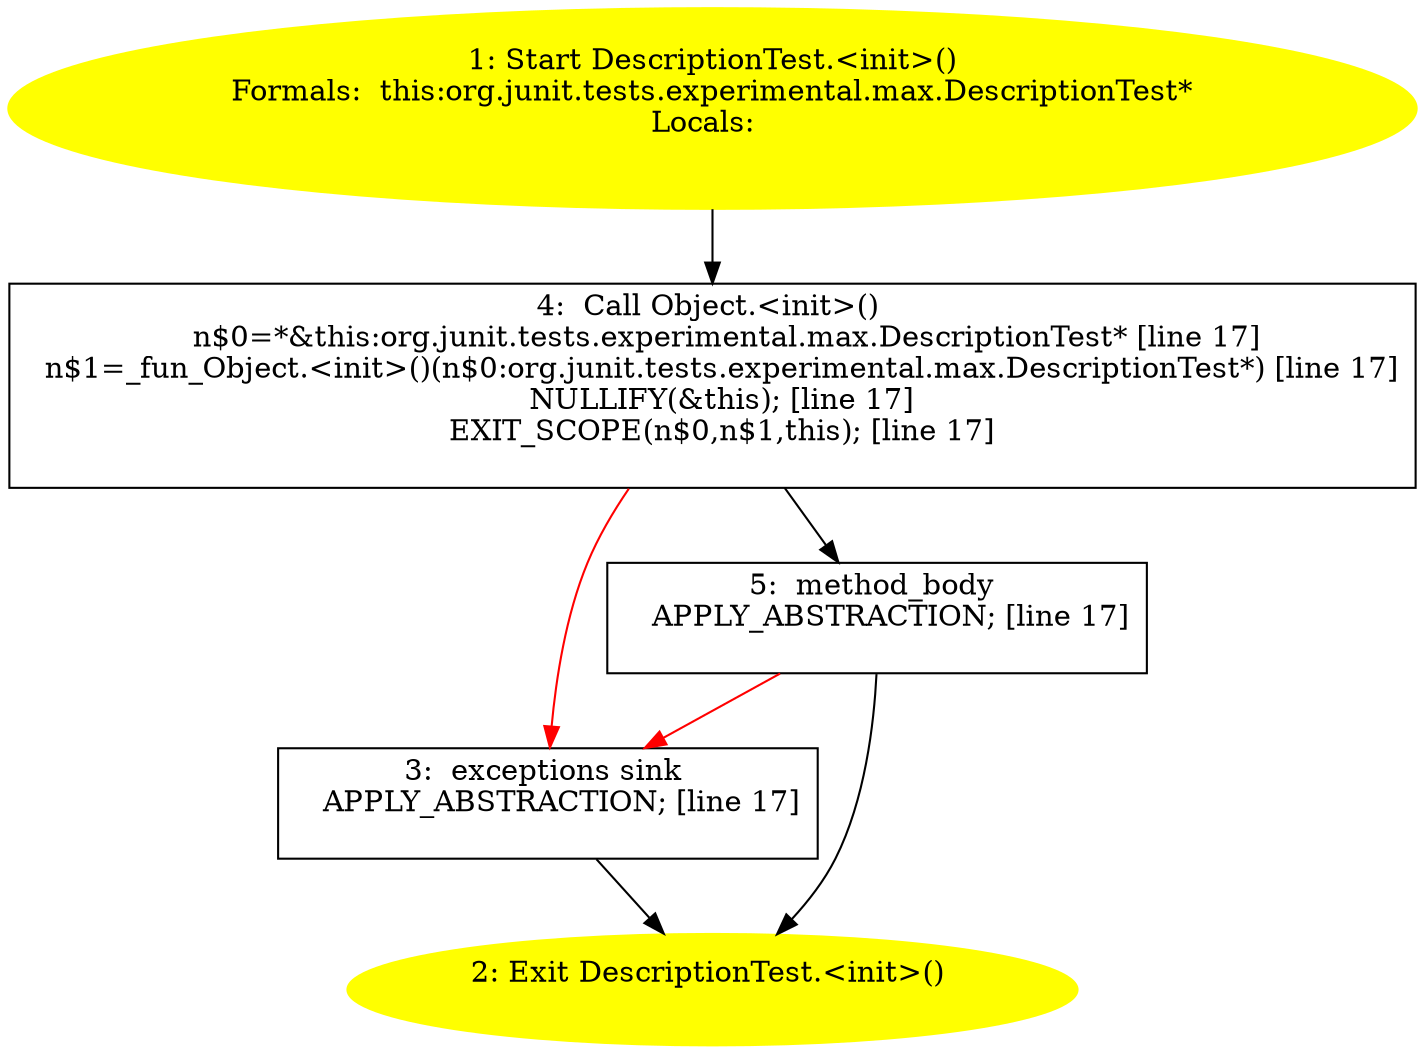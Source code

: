 /* @generated */
digraph cfg {
"org.junit.tests.experimental.max.DescriptionTest.<init>().8f37114692b71bb9a58f992138d07af4_1" [label="1: Start DescriptionTest.<init>()\nFormals:  this:org.junit.tests.experimental.max.DescriptionTest*\nLocals:  \n  " color=yellow style=filled]
	

	 "org.junit.tests.experimental.max.DescriptionTest.<init>().8f37114692b71bb9a58f992138d07af4_1" -> "org.junit.tests.experimental.max.DescriptionTest.<init>().8f37114692b71bb9a58f992138d07af4_4" ;
"org.junit.tests.experimental.max.DescriptionTest.<init>().8f37114692b71bb9a58f992138d07af4_2" [label="2: Exit DescriptionTest.<init>() \n  " color=yellow style=filled]
	

"org.junit.tests.experimental.max.DescriptionTest.<init>().8f37114692b71bb9a58f992138d07af4_3" [label="3:  exceptions sink \n   APPLY_ABSTRACTION; [line 17]\n " shape="box"]
	

	 "org.junit.tests.experimental.max.DescriptionTest.<init>().8f37114692b71bb9a58f992138d07af4_3" -> "org.junit.tests.experimental.max.DescriptionTest.<init>().8f37114692b71bb9a58f992138d07af4_2" ;
"org.junit.tests.experimental.max.DescriptionTest.<init>().8f37114692b71bb9a58f992138d07af4_4" [label="4:  Call Object.<init>() \n   n$0=*&this:org.junit.tests.experimental.max.DescriptionTest* [line 17]\n  n$1=_fun_Object.<init>()(n$0:org.junit.tests.experimental.max.DescriptionTest*) [line 17]\n  NULLIFY(&this); [line 17]\n  EXIT_SCOPE(n$0,n$1,this); [line 17]\n " shape="box"]
	

	 "org.junit.tests.experimental.max.DescriptionTest.<init>().8f37114692b71bb9a58f992138d07af4_4" -> "org.junit.tests.experimental.max.DescriptionTest.<init>().8f37114692b71bb9a58f992138d07af4_5" ;
	 "org.junit.tests.experimental.max.DescriptionTest.<init>().8f37114692b71bb9a58f992138d07af4_4" -> "org.junit.tests.experimental.max.DescriptionTest.<init>().8f37114692b71bb9a58f992138d07af4_3" [color="red" ];
"org.junit.tests.experimental.max.DescriptionTest.<init>().8f37114692b71bb9a58f992138d07af4_5" [label="5:  method_body \n   APPLY_ABSTRACTION; [line 17]\n " shape="box"]
	

	 "org.junit.tests.experimental.max.DescriptionTest.<init>().8f37114692b71bb9a58f992138d07af4_5" -> "org.junit.tests.experimental.max.DescriptionTest.<init>().8f37114692b71bb9a58f992138d07af4_2" ;
	 "org.junit.tests.experimental.max.DescriptionTest.<init>().8f37114692b71bb9a58f992138d07af4_5" -> "org.junit.tests.experimental.max.DescriptionTest.<init>().8f37114692b71bb9a58f992138d07af4_3" [color="red" ];
}
